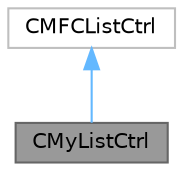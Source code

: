 digraph "CMyListCtrl"
{
 // LATEX_PDF_SIZE
  bgcolor="transparent";
  edge [fontname=Helvetica,fontsize=10,labelfontname=Helvetica,labelfontsize=10];
  node [fontname=Helvetica,fontsize=10,shape=box,height=0.2,width=0.4];
  Node1 [id="Node000001",label="CMyListCtrl",height=0.2,width=0.4,color="gray40", fillcolor="grey60", style="filled", fontcolor="black",tooltip="Custom list control class that extends CMFCListCtrl."];
  Node2 -> Node1 [id="edge1_Node000001_Node000002",dir="back",color="steelblue1",style="solid",tooltip=" "];
  Node2 [id="Node000002",label="CMFCListCtrl",height=0.2,width=0.4,color="grey75", fillcolor="white", style="filled",tooltip=" "];
}
